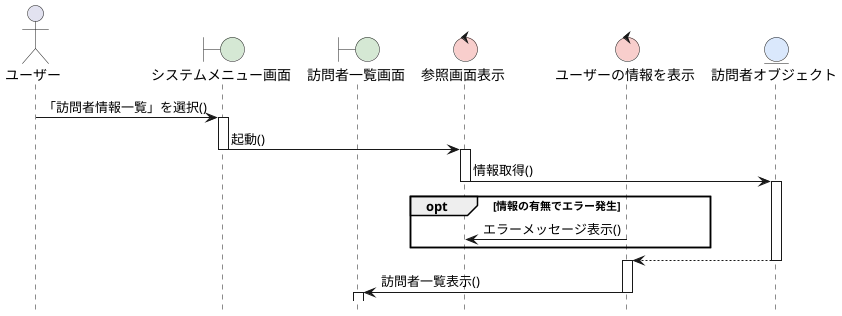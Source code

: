 @startuml Web訪問者システム-登録シーケンス図
hide footbox
skinparam boundaryBackgroundColor #D5E8D4
skinparam controlBackgroundColor  #F8CECC
skinparam entityBackgroundColor   #DAE8FC

actor ユーザー as A
boundary システムメニュー画面 as B1
boundary 訪問者一覧画面 as B2
control 参照画面表示 as C1
control ユーザーの情報を表示 as C2
entity 訪問者オブジェクト as E

A -> B1: 「訪問者情報一覧」を選択()
activate B1

B1 -> C1: 起動()
deactivate B1
activate C1
C1 -> E: 情報取得()
deactivate C1
activate E

opt 情報の有無でエラー発生
    C2 -> C1: エラーメッセージ表示()
end

E --> C2:
deactivate E
activate C2
C2 -> B2: 訪問者一覧表示()
deactivate C2
deactivate B1
activate B2


@enduml
